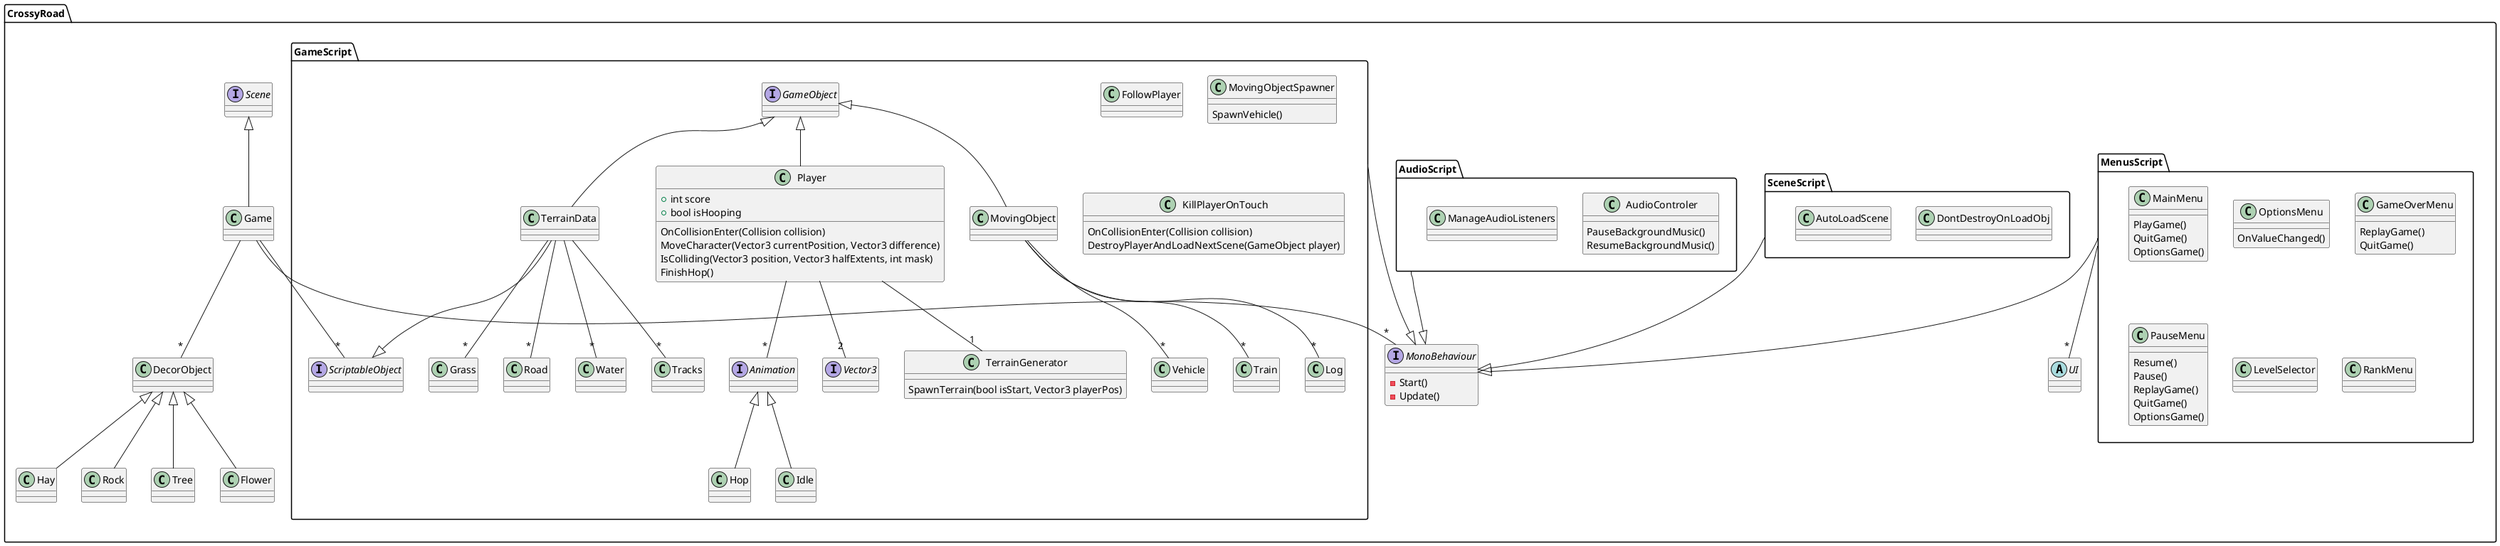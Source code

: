 @startuml

package CrossyRoad {
    interface MonoBehaviour{
        - Start()
        - Update()
    }
    
    abstract class UI{}
    interface Scene{}
    
    package GameScript {
        interface GameObject{}
        class FollowPlayer{}
        class Player extends GameObject{
            + int score
            + bool isHooping
            OnCollisionEnter(Collision collision)
            MoveCharacter(Vector3 currentPosition, Vector3 difference)
            IsColliding(Vector3 position, Vector3 halfExtents, int mask)
            FinishHop()
        }
        class MovingObject extends GameObject{}
        class MovingObjectSpawner{
            SpawnVehicle()
        }
        class KillPlayerOnTouch{
            OnCollisionEnter(Collision collision)
            DestroyPlayerAndLoadNextScene(GameObject player)
        }
        class TerrainData extends GameObject{}
        class TerrainGenerator{
            SpawnTerrain(bool isStart, Vector3 playerPos)
        }
        
        Player -- "1" TerrainGenerator
        
        TerrainData -- "*" Grass
        TerrainData -- "*" Road
        TerrainData -- "*" Water
        TerrainData -- "*" Tracks
        
        MovingObject -- "*" Vehicle
        MovingObject -- "*" Train
        MovingObject -- "*" Log
        
        interface Animation{}
        interface Vector3{}
        class Hop extends Animation{}
        class Idle extends Animation{}
        
        interface ScriptableObject{}
        TerrainData --|> ScriptableObject
    }
    GameScript --|> MonoBehaviour
    
    GameScript.Player -- "*" Animation   
    GameScript.Player -- "2" Vector3
    
    package MenusScript {
        
        class MainMenu{
            PlayGame()
            QuitGame()
            OptionsGame()
        }
        class OptionsMenu{
            OnValueChanged()
        }
        class GameOverMenu{
            ReplayGame()
            QuitGame()
        }
        class PauseMenu{
            Resume()
            Pause()
            ReplayGame()
            QuitGame()
            OptionsGame()
        }
        class LevelSelector{}
        class RankMenu{}
    }
    MenusScript --|> MonoBehaviour
    MenusScript -- "*" UI
    
    package SceneScript {
        class DontDestroyOnLoadObj{}
        class AutoLoadScene{}
    }
    SceneScript --|> MonoBehaviour
    
    package AudioScript {
        class AudioControler{
            PauseBackgroundMusic()
            ResumeBackgroundMusic()
        }
        class ManageAudioListeners{}
    }
    AudioScript --|> MonoBehaviour
    
    class Tree extends DecorObject{}
    class Flower extends DecorObject{}
    class Hay extends DecorObject{}
    class Rock extends DecorObject{}
    
    class Game extends Scene{}
    
    Game -- "*" ScriptableObject
    Game -- "*" MonoBehaviour
    Game -- "*" DecorObject
}

@enduml
